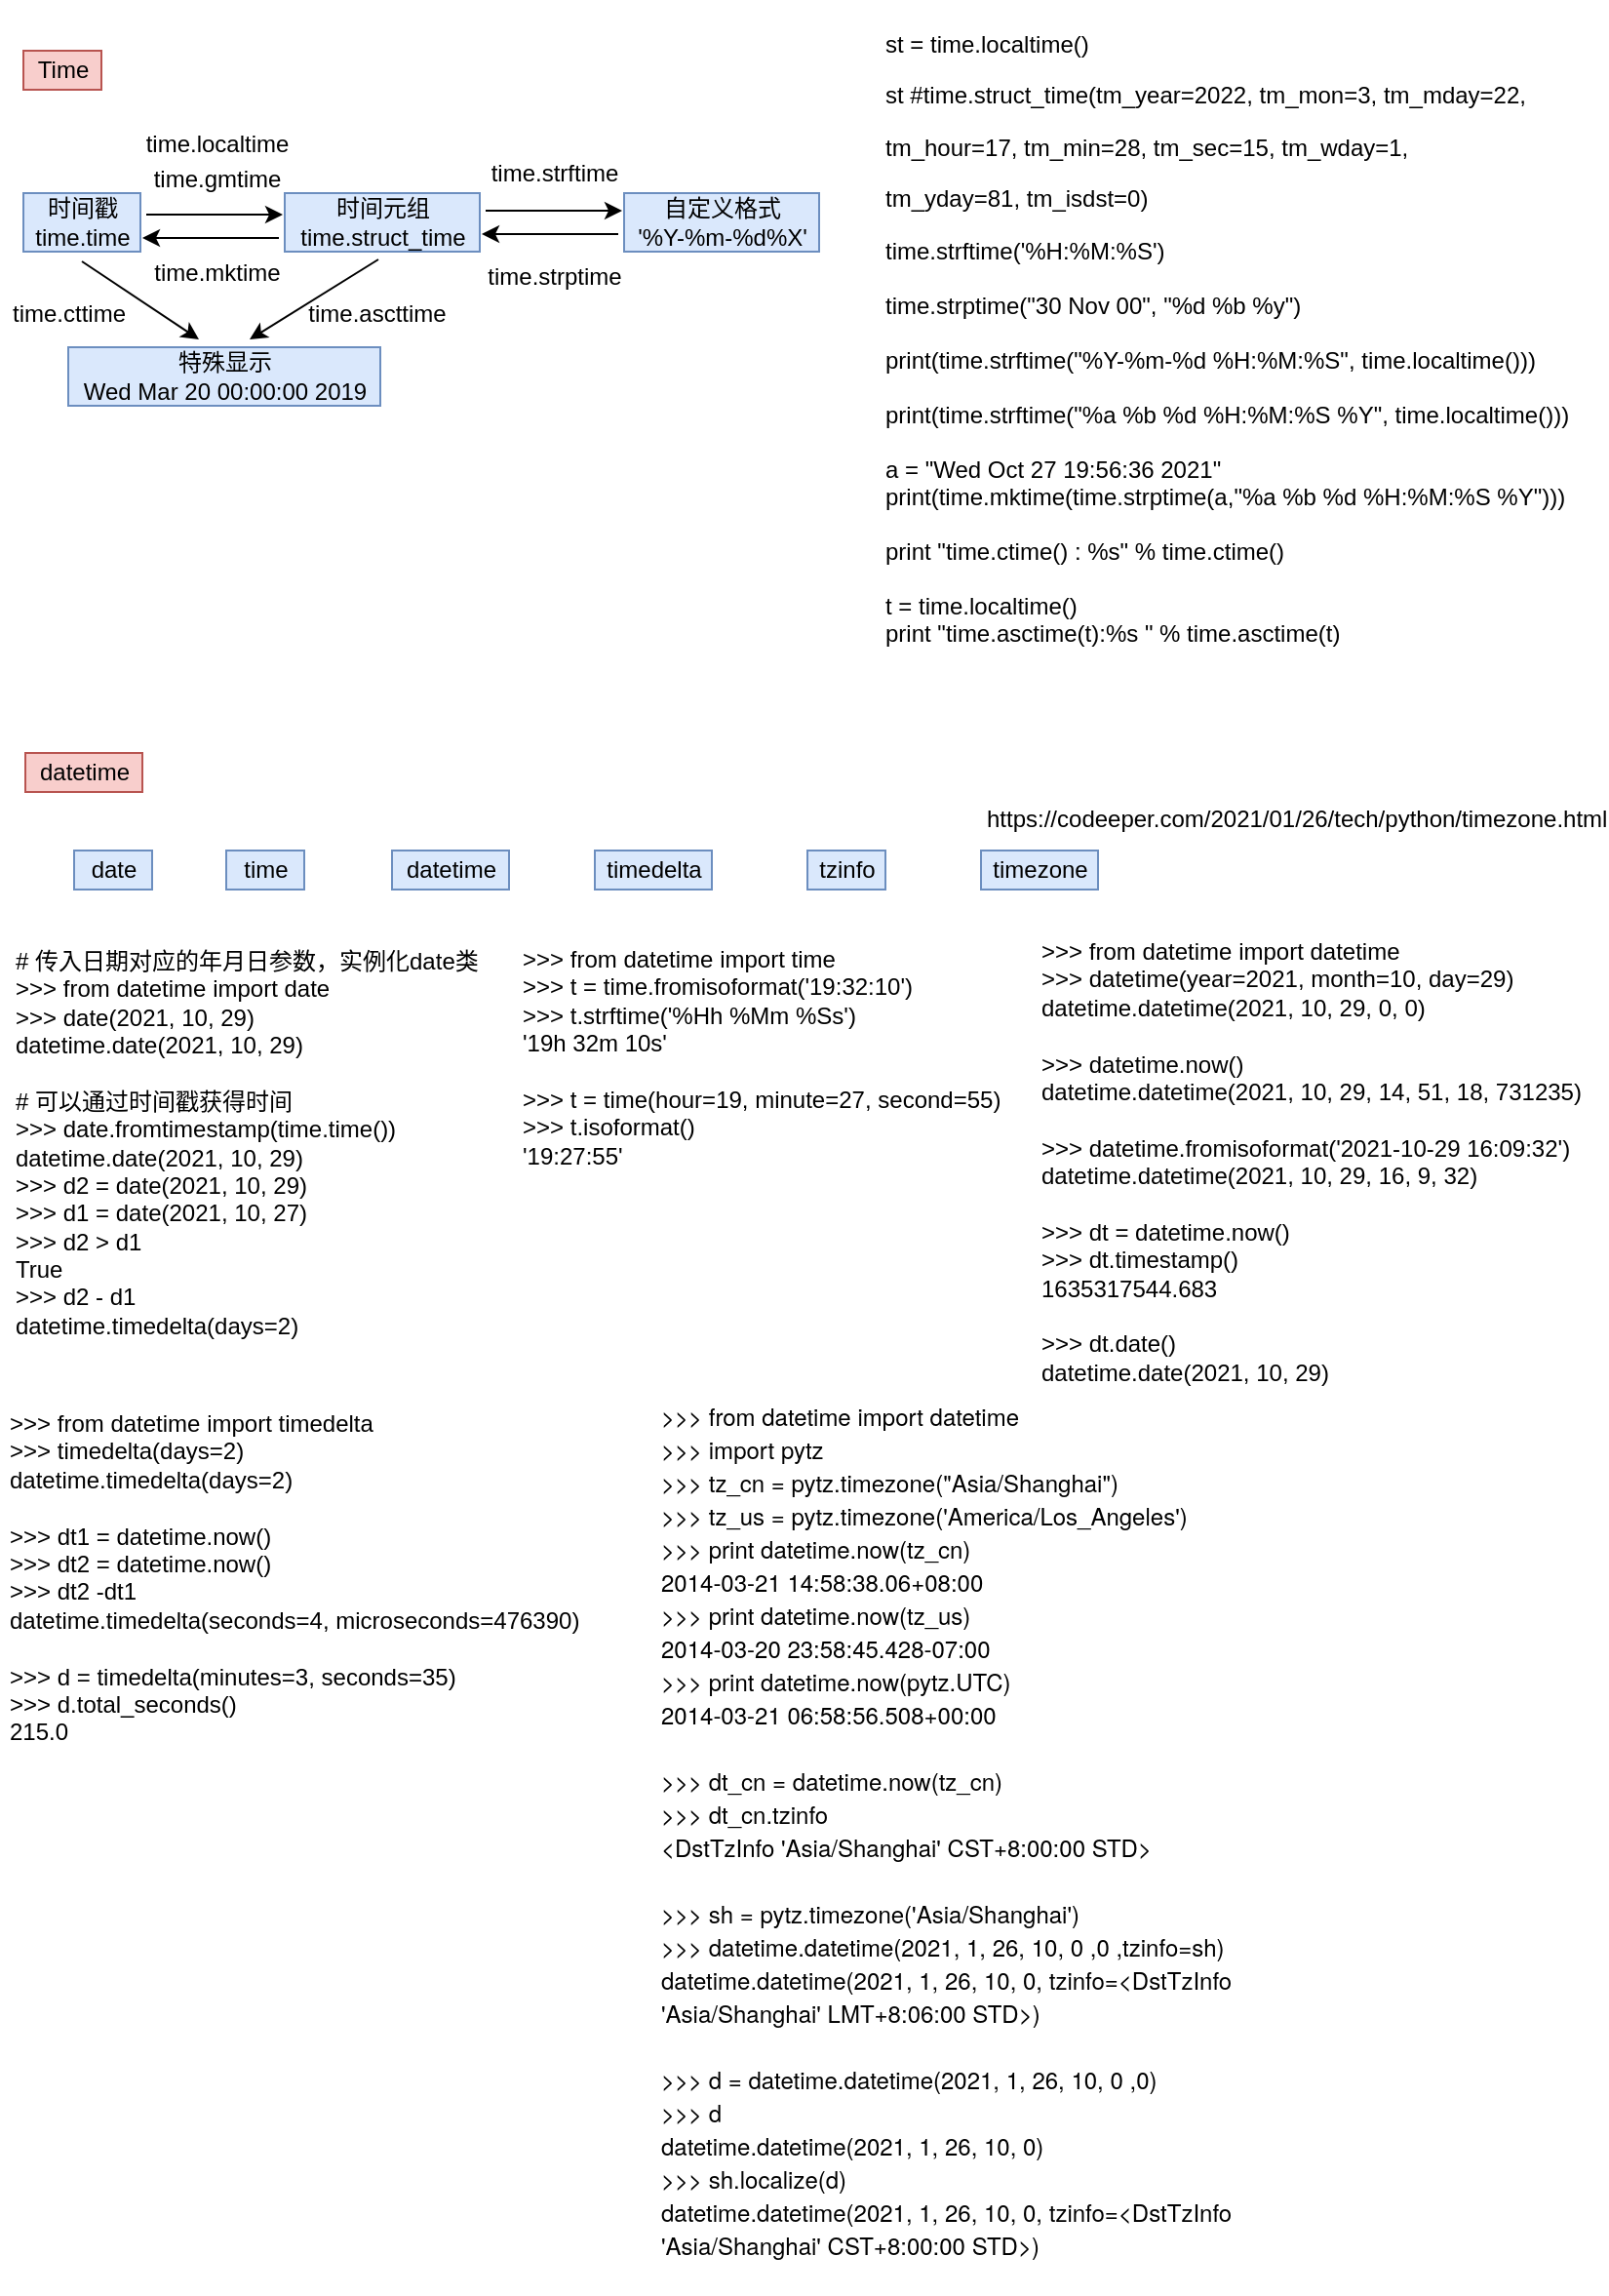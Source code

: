 <mxfile version="17.1.3" type="github"><diagram id="lEI26IEytjLJ4F6j9kuW" name="Page-1"><mxGraphModel dx="1868" dy="1136" grid="1" gridSize="10" guides="1" tooltips="1" connect="1" arrows="1" fold="1" page="1" pageScale="1" pageWidth="850" pageHeight="1100" math="0" shadow="0"><root><mxCell id="0"/><mxCell id="1" parent="0"/><mxCell id="5xShF3taH7Xvz-jtvLx9-1" value="时间戳&lt;br&gt;time.time" style="text;html=1;resizable=0;autosize=1;align=center;verticalAlign=middle;points=[];fillColor=#dae8fc;strokeColor=#6c8ebf;rounded=0;" vertex="1" parent="1"><mxGeometry x="19" y="103" width="60" height="30" as="geometry"/></mxCell><mxCell id="5xShF3taH7Xvz-jtvLx9-2" value="时间元组&lt;br&gt;time.struct_time" style="text;html=1;resizable=0;autosize=1;align=center;verticalAlign=middle;points=[];fillColor=#dae8fc;strokeColor=#6c8ebf;rounded=0;" vertex="1" parent="1"><mxGeometry x="153" y="103" width="100" height="30" as="geometry"/></mxCell><mxCell id="5xShF3taH7Xvz-jtvLx9-3" value="自定义格式&lt;br&gt;'%Y-%m-%d%X'" style="text;html=1;resizable=0;autosize=1;align=center;verticalAlign=middle;points=[];fillColor=#dae8fc;strokeColor=#6c8ebf;rounded=0;" vertex="1" parent="1"><mxGeometry x="327" y="103" width="100" height="30" as="geometry"/></mxCell><mxCell id="5xShF3taH7Xvz-jtvLx9-4" value="特殊显示&lt;br&gt;Wed Mar 20 00:00:00 2019" style="text;html=1;resizable=0;autosize=1;align=center;verticalAlign=middle;points=[];fillColor=#dae8fc;strokeColor=#6c8ebf;rounded=0;" vertex="1" parent="1"><mxGeometry x="42" y="182" width="160" height="30" as="geometry"/></mxCell><mxCell id="5xShF3taH7Xvz-jtvLx9-5" value="" style="endArrow=classic;html=1;rounded=0;" edge="1" parent="1"><mxGeometry width="50" height="50" relative="1" as="geometry"><mxPoint x="256" y="112" as="sourcePoint"/><mxPoint x="326" y="112" as="targetPoint"/></mxGeometry></mxCell><mxCell id="5xShF3taH7Xvz-jtvLx9-6" value="" style="endArrow=classic;html=1;rounded=0;" edge="1" parent="1"><mxGeometry width="50" height="50" relative="1" as="geometry"><mxPoint x="324" y="124" as="sourcePoint"/><mxPoint x="254" y="124" as="targetPoint"/></mxGeometry></mxCell><mxCell id="5xShF3taH7Xvz-jtvLx9-7" value="" style="endArrow=classic;html=1;rounded=0;" edge="1" parent="1"><mxGeometry width="50" height="50" relative="1" as="geometry"><mxPoint x="82" y="114" as="sourcePoint"/><mxPoint x="152" y="114" as="targetPoint"/></mxGeometry></mxCell><mxCell id="5xShF3taH7Xvz-jtvLx9-8" value="" style="endArrow=classic;html=1;rounded=0;" edge="1" parent="1"><mxGeometry width="50" height="50" relative="1" as="geometry"><mxPoint x="150" y="126" as="sourcePoint"/><mxPoint x="80" y="126" as="targetPoint"/></mxGeometry></mxCell><mxCell id="5xShF3taH7Xvz-jtvLx9-9" value="" style="endArrow=classic;html=1;rounded=0;" edge="1" parent="1"><mxGeometry width="50" height="50" relative="1" as="geometry"><mxPoint x="49" y="138" as="sourcePoint"/><mxPoint x="109" y="178" as="targetPoint"/></mxGeometry></mxCell><mxCell id="5xShF3taH7Xvz-jtvLx9-10" value="" style="endArrow=classic;html=1;rounded=0;" edge="1" parent="1"><mxGeometry width="50" height="50" relative="1" as="geometry"><mxPoint x="201" y="137" as="sourcePoint"/><mxPoint x="135" y="178" as="targetPoint"/></mxGeometry></mxCell><mxCell id="5xShF3taH7Xvz-jtvLx9-11" value="Time" style="text;html=1;resizable=0;autosize=1;align=center;verticalAlign=middle;points=[];fillColor=#f8cecc;strokeColor=#b85450;rounded=0;" vertex="1" parent="1"><mxGeometry x="19" y="30" width="40" height="20" as="geometry"/></mxCell><mxCell id="5xShF3taH7Xvz-jtvLx9-12" value="time.localtime" style="text;html=1;resizable=0;autosize=1;align=center;verticalAlign=middle;points=[];fillColor=none;strokeColor=none;rounded=0;" vertex="1" parent="1"><mxGeometry x="73" y="68" width="90" height="20" as="geometry"/></mxCell><mxCell id="5xShF3taH7Xvz-jtvLx9-13" value="time.gmtime" style="text;html=1;resizable=0;autosize=1;align=center;verticalAlign=middle;points=[];fillColor=none;strokeColor=none;rounded=0;" vertex="1" parent="1"><mxGeometry x="78" y="86" width="80" height="20" as="geometry"/></mxCell><mxCell id="5xShF3taH7Xvz-jtvLx9-14" value="time.mktime" style="text;html=1;resizable=0;autosize=1;align=center;verticalAlign=middle;points=[];fillColor=none;strokeColor=none;rounded=0;" vertex="1" parent="1"><mxGeometry x="78" y="134" width="80" height="20" as="geometry"/></mxCell><mxCell id="5xShF3taH7Xvz-jtvLx9-15" value="time.strftime" style="text;html=1;resizable=0;autosize=1;align=center;verticalAlign=middle;points=[];fillColor=none;strokeColor=none;rounded=0;" vertex="1" parent="1"><mxGeometry x="251" y="83" width="80" height="20" as="geometry"/></mxCell><mxCell id="5xShF3taH7Xvz-jtvLx9-16" value="time.strptime" style="text;html=1;resizable=0;autosize=1;align=center;verticalAlign=middle;points=[];fillColor=none;strokeColor=none;rounded=0;" vertex="1" parent="1"><mxGeometry x="251" y="136" width="80" height="20" as="geometry"/></mxCell><mxCell id="5xShF3taH7Xvz-jtvLx9-17" value="time.cttime" style="text;html=1;resizable=0;autosize=1;align=center;verticalAlign=middle;points=[];fillColor=none;strokeColor=none;rounded=0;" vertex="1" parent="1"><mxGeometry x="7" y="155" width="70" height="20" as="geometry"/></mxCell><mxCell id="5xShF3taH7Xvz-jtvLx9-18" value="time.ascttime" style="text;html=1;resizable=0;autosize=1;align=center;verticalAlign=middle;points=[];fillColor=none;strokeColor=none;rounded=0;" vertex="1" parent="1"><mxGeometry x="155" y="155" width="90" height="20" as="geometry"/></mxCell><mxCell id="5xShF3taH7Xvz-jtvLx9-22" value="&lt;p&gt;&lt;font style=&quot;font-size: 12px&quot;&gt;&lt;font style=&quot;font-size: 12px&quot;&gt;st = time.localtime()&lt;br&gt;&lt;/font&gt;&lt;/font&gt;&lt;p&gt;&lt;font style=&quot;font-size: 12px&quot;&gt;&lt;font style=&quot;font-size: 12px&quot;&gt;st #&lt;span&gt;time.struct_time(tm_year=2022, tm_mon=3, tm_mday=22,&amp;nbsp;&lt;/span&gt;&lt;/font&gt;&lt;/font&gt;&lt;/p&gt;&lt;p&gt;&lt;span&gt;tm_hour=17, tm_min=28, tm_sec=15, tm_wday=1,&amp;nbsp;&lt;/span&gt;&lt;/p&gt;&lt;/p&gt;&lt;p&gt;&lt;font style=&quot;font-size: 12px&quot;&gt;&lt;span&gt;tm_yday=81, tm_isdst=0)&lt;/span&gt;&lt;/font&gt;&lt;/p&gt;&lt;p class=&quot;p1&quot; style=&quot;margin: 0px ; font-stretch: normal ; line-height: normal&quot;&gt;&lt;font style=&quot;font-size: 12px&quot;&gt;time.strftime('%H:%M:%S')&lt;/font&gt;&lt;/p&gt;&lt;p class=&quot;p2&quot; style=&quot;margin: 0px ; font-stretch: normal ; line-height: normal ; min-height: 14px&quot;&gt;&lt;font style=&quot;font-size: 12px&quot;&gt;&lt;br&gt;&lt;/font&gt;&lt;/p&gt;&lt;p class=&quot;p1&quot; style=&quot;margin: 0px ; font-stretch: normal ; line-height: normal&quot;&gt;&lt;font style=&quot;font-size: 12px&quot;&gt;time.strptime(&quot;30 Nov 00&quot;, &quot;%d %b %y&quot;)&lt;span class=&quot;Apple-converted-space&quot;&gt;&amp;nbsp; &amp;nbsp;&lt;/span&gt;&lt;/font&gt;&lt;/p&gt;&lt;p class=&quot;p2&quot; style=&quot;margin: 0px ; font-stretch: normal ; line-height: normal ; min-height: 14px&quot;&gt;&lt;font style=&quot;font-size: 12px&quot;&gt;&lt;br&gt;&lt;/font&gt;&lt;/p&gt;&lt;p class=&quot;p1&quot; style=&quot;margin: 0px ; font-stretch: normal ; line-height: normal&quot;&gt;&lt;font style=&quot;font-size: 12px&quot;&gt;print(time.strftime(&quot;%Y-%m-%d %H:%M:%S&quot;, time.localtime()))&lt;/font&gt;&lt;/p&gt;&lt;p class=&quot;p2&quot; style=&quot;margin: 0px ; font-stretch: normal ; line-height: normal ; min-height: 14px&quot;&gt;&lt;font style=&quot;font-size: 12px&quot;&gt;&lt;br&gt;&lt;/font&gt;&lt;/p&gt;&lt;p class=&quot;p1&quot; style=&quot;margin: 0px ; font-stretch: normal ; line-height: normal&quot;&gt;&lt;font style=&quot;font-size: 12px&quot;&gt;print(time.strftime(&quot;%a %b %d %H:%M:%S %Y&quot;, time.localtime()))&lt;/font&gt;&lt;/p&gt;&lt;p class=&quot;p2&quot; style=&quot;margin: 0px ; font-stretch: normal ; line-height: normal ; min-height: 14px&quot;&gt;&lt;font style=&quot;font-size: 12px&quot;&gt;&lt;br&gt;&lt;/font&gt;&lt;/p&gt;&lt;p class=&quot;p1&quot; style=&quot;margin: 0px ; font-stretch: normal ; line-height: normal&quot;&gt;&lt;font style=&quot;font-size: 12px&quot;&gt;a = &quot;Wed Oct 27 19:56:36 2021&quot;&lt;/font&gt;&lt;/p&gt;&lt;p class=&quot;p1&quot; style=&quot;margin: 0px ; font-stretch: normal ; line-height: normal&quot;&gt;&lt;font style=&quot;font-size: 12px&quot;&gt;print(time.mktime(time.strptime(a,&quot;%a %b %d %H:%M:%S %Y&quot;)))&lt;/font&gt;&lt;/p&gt;&lt;p class=&quot;p2&quot; style=&quot;margin: 0px ; font-stretch: normal ; line-height: normal ; min-height: 14px&quot;&gt;&lt;font style=&quot;font-size: 12px&quot;&gt;&lt;br&gt;&lt;/font&gt;&lt;/p&gt;&lt;p class=&quot;p1&quot; style=&quot;margin: 0px ; font-stretch: normal ; line-height: normal&quot;&gt;&lt;font style=&quot;font-size: 12px&quot;&gt;print &quot;time.ctime() : %s&quot; % time.ctime()&lt;/font&gt;&lt;/p&gt;&lt;p class=&quot;p2&quot; style=&quot;margin: 0px ; font-stretch: normal ; line-height: normal ; min-height: 14px&quot;&gt;&lt;font style=&quot;font-size: 12px&quot;&gt;&lt;br&gt;&lt;/font&gt;&lt;/p&gt;&lt;p class=&quot;p1&quot; style=&quot;margin: 0px ; font-stretch: normal ; line-height: normal&quot;&gt;&lt;font style=&quot;font-size: 12px&quot;&gt;t = time.localtime()&lt;/font&gt;&lt;/p&gt;&lt;p class=&quot;p1&quot; style=&quot;margin: 0px ; font-stretch: normal ; line-height: normal&quot;&gt;&lt;font style=&quot;font-size: 12px&quot;&gt;print &quot;time.asctime(t):%s &quot; % time.asctime(t)&lt;/font&gt;&lt;/p&gt;&lt;span style=&quot;font-family: &amp;#34;helvetica neue&amp;#34;&quot;&gt;&lt;br&gt;&lt;/span&gt;" style="text;html=1;resizable=0;autosize=1;align=left;verticalAlign=middle;points=[];fillColor=none;strokeColor=none;rounded=0;" vertex="1" parent="1"><mxGeometry x="459" y="4" width="370" height="350" as="geometry"/></mxCell><mxCell id="5xShF3taH7Xvz-jtvLx9-23" value="datetime" style="text;html=1;resizable=0;autosize=1;align=center;verticalAlign=middle;points=[];fillColor=#f8cecc;strokeColor=#b85450;rounded=0;" vertex="1" parent="1"><mxGeometry x="20" y="390" width="60" height="20" as="geometry"/></mxCell><mxCell id="5xShF3taH7Xvz-jtvLx9-24" value="date" style="text;html=1;resizable=0;autosize=1;align=center;verticalAlign=middle;points=[];fillColor=#dae8fc;strokeColor=#6c8ebf;rounded=0;" vertex="1" parent="1"><mxGeometry x="45" y="440" width="40" height="20" as="geometry"/></mxCell><mxCell id="5xShF3taH7Xvz-jtvLx9-25" value="time" style="text;html=1;resizable=0;autosize=1;align=center;verticalAlign=middle;points=[];fillColor=#dae8fc;strokeColor=#6c8ebf;rounded=0;" vertex="1" parent="1"><mxGeometry x="123" y="440" width="40" height="20" as="geometry"/></mxCell><mxCell id="5xShF3taH7Xvz-jtvLx9-26" value="datetime" style="text;html=1;resizable=0;autosize=1;align=center;verticalAlign=middle;points=[];fillColor=#dae8fc;strokeColor=#6c8ebf;rounded=0;" vertex="1" parent="1"><mxGeometry x="208" y="440" width="60" height="20" as="geometry"/></mxCell><mxCell id="5xShF3taH7Xvz-jtvLx9-27" value="timedelta" style="text;html=1;resizable=0;autosize=1;align=center;verticalAlign=middle;points=[];fillColor=#dae8fc;strokeColor=#6c8ebf;rounded=0;" vertex="1" parent="1"><mxGeometry x="312" y="440" width="60" height="20" as="geometry"/></mxCell><mxCell id="5xShF3taH7Xvz-jtvLx9-28" value="tzinfo" style="text;html=1;resizable=0;autosize=1;align=center;verticalAlign=middle;points=[];fillColor=#dae8fc;strokeColor=#6c8ebf;rounded=0;" vertex="1" parent="1"><mxGeometry x="421" y="440" width="40" height="20" as="geometry"/></mxCell><mxCell id="5xShF3taH7Xvz-jtvLx9-29" value="timezone" style="text;html=1;resizable=0;autosize=1;align=center;verticalAlign=middle;points=[];fillColor=#dae8fc;strokeColor=#6c8ebf;rounded=0;" vertex="1" parent="1"><mxGeometry x="510" y="440" width="60" height="20" as="geometry"/></mxCell><mxCell id="5xShF3taH7Xvz-jtvLx9-30" value="&lt;div&gt;&lt;span class=&quot;hljs-comment&quot;&gt;# 传入日期对应的年月日参数，实例化date类&lt;/span&gt;&amp;nbsp;&lt;/div&gt;&lt;div&gt;&lt;span class=&quot;hljs-meta&quot;&gt;&amp;gt;&amp;gt;&amp;gt; &lt;/span&gt;&lt;span class=&quot;hljs-keyword&quot;&gt;from&lt;/span&gt; datetime &lt;span class=&quot;hljs-keyword&quot;&gt;import&lt;/span&gt; date&amp;nbsp;&lt;/div&gt;&lt;div&gt;&lt;span class=&quot;hljs-meta&quot;&gt;&amp;gt;&amp;gt;&amp;gt; &lt;/span&gt;date(&lt;span class=&quot;hljs-number&quot;&gt;2021&lt;/span&gt;, &lt;span class=&quot;hljs-number&quot;&gt;10&lt;/span&gt;, &lt;span class=&quot;hljs-number&quot;&gt;29&lt;/span&gt;)&amp;nbsp;&lt;/div&gt;&lt;div&gt;datetime.date(&lt;span class=&quot;hljs-number&quot;&gt;2021&lt;/span&gt;, &lt;span class=&quot;hljs-number&quot;&gt;10&lt;/span&gt;, &lt;span class=&quot;hljs-number&quot;&gt;29&lt;/span&gt;)&lt;br/&gt;&lt;br/&gt;&lt;span class=&quot;hljs-comment&quot;&gt;# 可以通过时间戳获得时间&lt;/span&gt;&amp;nbsp;&lt;/div&gt;&lt;div&gt;&lt;span class=&quot;hljs-meta&quot;&gt;&amp;gt;&amp;gt;&amp;gt; &lt;/span&gt;date.fromtimestamp(time.time())&amp;nbsp;&lt;/div&gt;&lt;div&gt;datetime.date(&lt;span class=&quot;hljs-number&quot;&gt;2021&lt;/span&gt;, &lt;span class=&quot;hljs-number&quot;&gt;10&lt;/span&gt;, &lt;span class=&quot;hljs-number&quot;&gt;29&lt;/span&gt;)&lt;/div&gt;&lt;div&gt;&lt;span class=&quot;hljs-meta&quot;&gt;&amp;gt;&amp;gt;&amp;gt; &lt;/span&gt;d2 = date(&lt;span class=&quot;hljs-number&quot;&gt;2021&lt;/span&gt;, &lt;span class=&quot;hljs-number&quot;&gt;10&lt;/span&gt;, &lt;span class=&quot;hljs-number&quot;&gt;29&lt;/span&gt;)&amp;nbsp;&lt;/div&gt;&lt;div&gt;&lt;span class=&quot;hljs-meta&quot;&gt;&amp;gt;&amp;gt;&amp;gt; &lt;/span&gt;d1 = date(&lt;span class=&quot;hljs-number&quot;&gt;2021&lt;/span&gt;, &lt;span class=&quot;hljs-number&quot;&gt;10&lt;/span&gt;, &lt;span class=&quot;hljs-number&quot;&gt;27&lt;/span&gt;)&amp;nbsp;&lt;/div&gt;&lt;div&gt;&lt;span class=&quot;hljs-meta&quot;&gt;&amp;gt;&amp;gt;&amp;gt; &lt;/span&gt;d2 &amp;gt; d1&amp;nbsp;&lt;/div&gt;&lt;div&gt;&lt;span class=&quot;hljs-literal&quot;&gt;True&lt;/span&gt;&amp;nbsp;&lt;/div&gt;&lt;div&gt;&lt;span class=&quot;hljs-meta&quot;&gt;&amp;gt;&amp;gt;&amp;gt; &lt;/span&gt;d2 - d1&amp;nbsp;&lt;/div&gt;&lt;div&gt;datetime.timedelta(days=&lt;span class=&quot;hljs-number&quot;&gt;2&lt;/span&gt;)&lt;/div&gt;" style="text;html=1;resizable=0;autosize=1;align=left;verticalAlign=middle;points=[];fillColor=none;strokeColor=none;rounded=0;fontFamily=Helvetica;fontSize=12;" vertex="1" parent="1"><mxGeometry x="13" y="490" width="260" height="200" as="geometry"/></mxCell><mxCell id="5xShF3taH7Xvz-jtvLx9-31" value="&lt;div&gt;&lt;span class=&quot;hljs-meta&quot;&gt;&amp;gt;&amp;gt;&amp;gt; &lt;/span&gt;&lt;span class=&quot;hljs-keyword&quot;&gt;from&lt;/span&gt; datetime &lt;span class=&quot;hljs-keyword&quot;&gt;import&lt;/span&gt; time&lt;br&gt;&lt;span class=&quot;hljs-meta&quot;&gt;&amp;gt;&amp;gt;&amp;gt; &lt;/span&gt;t = time.fromisoformat(&lt;span class=&quot;hljs-string&quot;&gt;'19:32:10'&lt;/span&gt;)&lt;br&gt;&lt;span class=&quot;hljs-meta&quot;&gt;&amp;gt;&amp;gt;&amp;gt; &lt;/span&gt;t.strftime(&lt;span class=&quot;hljs-string&quot;&gt;'%Hh %Mm %Ss'&lt;/span&gt;)&lt;br&gt;&lt;span class=&quot;hljs-string&quot;&gt;'19h 32m 10s'&lt;/span&gt;&lt;br&gt;&lt;br&gt;&lt;span class=&quot;hljs-meta&quot;&gt;&amp;gt;&amp;gt;&amp;gt; &lt;/span&gt;t = time(hour=&lt;span class=&quot;hljs-number&quot;&gt;19&lt;/span&gt;, minute=&lt;span class=&quot;hljs-number&quot;&gt;27&lt;/span&gt;, second=&lt;span class=&quot;hljs-number&quot;&gt;55&lt;/span&gt;)&lt;br&gt;&lt;span class=&quot;hljs-meta&quot;&gt;&amp;gt;&amp;gt;&amp;gt; &lt;/span&gt;t.isoformat()&lt;br&gt;&lt;span class=&quot;hljs-string&quot;&gt;'19:27:55'&lt;/span&gt;&lt;/div&gt;" style="text;whiteSpace=wrap;html=1;fontSize=12;fontFamily=Helvetica;" vertex="1" parent="1"><mxGeometry x="273" y="482" width="270" height="130" as="geometry"/></mxCell><mxCell id="5xShF3taH7Xvz-jtvLx9-32" value="&lt;div&gt;&lt;span class=&quot;hljs-meta&quot;&gt;&amp;gt;&amp;gt;&amp;gt; &lt;/span&gt;&lt;span class=&quot;hljs-keyword&quot;&gt;from&lt;/span&gt; datetime &lt;span class=&quot;hljs-keyword&quot;&gt;import&lt;/span&gt; datetime&lt;br&gt;&lt;span class=&quot;hljs-meta&quot;&gt;&amp;gt;&amp;gt;&amp;gt; &lt;/span&gt;datetime(year=&lt;span class=&quot;hljs-number&quot;&gt;2021&lt;/span&gt;, month=&lt;span class=&quot;hljs-number&quot;&gt;10&lt;/span&gt;, day=&lt;span class=&quot;hljs-number&quot;&gt;29&lt;/span&gt;)&lt;br&gt;datetime.datetime(&lt;span class=&quot;hljs-number&quot;&gt;2021&lt;/span&gt;, &lt;span class=&quot;hljs-number&quot;&gt;10&lt;/span&gt;, &lt;span class=&quot;hljs-number&quot;&gt;29&lt;/span&gt;, &lt;span class=&quot;hljs-number&quot;&gt;0&lt;/span&gt;, &lt;span class=&quot;hljs-number&quot;&gt;0&lt;/span&gt;)&lt;br&gt;&lt;br&gt;&lt;span class=&quot;hljs-meta&quot;&gt;&amp;gt;&amp;gt;&amp;gt; &lt;/span&gt;datetime.now()&lt;br&gt;datetime.datetime(&lt;span class=&quot;hljs-number&quot;&gt;2021&lt;/span&gt;, &lt;span class=&quot;hljs-number&quot;&gt;10&lt;/span&gt;, &lt;span class=&quot;hljs-number&quot;&gt;29&lt;/span&gt;, &lt;span class=&quot;hljs-number&quot;&gt;14&lt;/span&gt;, &lt;span class=&quot;hljs-number&quot;&gt;51&lt;/span&gt;, &lt;span class=&quot;hljs-number&quot;&gt;18&lt;/span&gt;, &lt;span class=&quot;hljs-number&quot;&gt;731235&lt;/span&gt;)&lt;br&gt;&lt;br&gt;&lt;span class=&quot;hljs-meta&quot;&gt;&amp;gt;&amp;gt;&amp;gt; &lt;/span&gt;datetime.fromisoformat(&lt;span class=&quot;hljs-string&quot;&gt;'2021-10-29 16:09:32'&lt;/span&gt;)&lt;br&gt;datetime.datetime(&lt;span class=&quot;hljs-number&quot;&gt;2021&lt;/span&gt;, &lt;span class=&quot;hljs-number&quot;&gt;10&lt;/span&gt;, &lt;span class=&quot;hljs-number&quot;&gt;29&lt;/span&gt;, &lt;span class=&quot;hljs-number&quot;&gt;16&lt;/span&gt;, &lt;span class=&quot;hljs-number&quot;&gt;9&lt;/span&gt;, &lt;span class=&quot;hljs-number&quot;&gt;32&lt;/span&gt;)&lt;br&gt;&lt;br&gt;&lt;span class=&quot;hljs-meta&quot;&gt;&amp;gt;&amp;gt;&amp;gt; &lt;/span&gt;dt = datetime.now()&lt;br&gt;&lt;span class=&quot;hljs-meta&quot;&gt;&amp;gt;&amp;gt;&amp;gt; &lt;/span&gt;dt.timestamp()&lt;br&gt;&lt;span class=&quot;hljs-number&quot;&gt;1635317544.683&lt;/span&gt;&lt;br&gt;&lt;br&gt;&lt;span class=&quot;hljs-meta&quot;&gt;&amp;gt;&amp;gt;&amp;gt; &lt;/span&gt;dt.date()&lt;br&gt;datetime.date(&lt;span class=&quot;hljs-number&quot;&gt;2021&lt;/span&gt;, &lt;span class=&quot;hljs-number&quot;&gt;10&lt;/span&gt;, &lt;span class=&quot;hljs-number&quot;&gt;29&lt;/span&gt;)&lt;/div&gt;" style="text;whiteSpace=wrap;html=1;fontSize=12;fontFamily=Helvetica;" vertex="1" parent="1"><mxGeometry x="539" y="478" width="290" height="240" as="geometry"/></mxCell><mxCell id="5xShF3taH7Xvz-jtvLx9-33" value="&lt;div&gt;&lt;span class=&quot;hljs-meta&quot;&gt;&amp;gt;&amp;gt;&amp;gt; &lt;/span&gt;&lt;span class=&quot;hljs-keyword&quot;&gt;from&lt;/span&gt; datetime &lt;span class=&quot;hljs-keyword&quot;&gt;import&lt;/span&gt; timedelta&lt;br&gt;&lt;span class=&quot;hljs-meta&quot;&gt;&amp;gt;&amp;gt;&amp;gt; &lt;/span&gt;timedelta(days=&lt;span class=&quot;hljs-number&quot;&gt;2&lt;/span&gt;)&lt;br&gt;datetime.timedelta(days=&lt;span class=&quot;hljs-number&quot;&gt;2&lt;/span&gt;)&lt;br&gt;&lt;br&gt;&lt;span class=&quot;hljs-meta&quot;&gt;&amp;gt;&amp;gt;&amp;gt; &lt;/span&gt;dt1 = datetime.now()&lt;br&gt;&lt;span class=&quot;hljs-meta&quot;&gt;&amp;gt;&amp;gt;&amp;gt; &lt;/span&gt;dt2 = datetime.now()&lt;br&gt;&lt;span class=&quot;hljs-meta&quot;&gt;&amp;gt;&amp;gt;&amp;gt; &lt;/span&gt;dt2 -dt1&lt;br&gt;datetime.timedelta(seconds=&lt;span class=&quot;hljs-number&quot;&gt;4&lt;/span&gt;, microseconds=&lt;span class=&quot;hljs-number&quot;&gt;476390&lt;/span&gt;)&lt;br&gt;&lt;br&gt;&lt;span class=&quot;hljs-meta&quot;&gt;&amp;gt;&amp;gt;&amp;gt; &lt;/span&gt;d = timedelta(minutes=&lt;span class=&quot;hljs-number&quot;&gt;3&lt;/span&gt;, seconds=&lt;span class=&quot;hljs-number&quot;&gt;35&lt;/span&gt;)&lt;br&gt;&lt;span class=&quot;hljs-meta&quot;&gt;&amp;gt;&amp;gt;&amp;gt; &lt;/span&gt;d.total_seconds()&lt;br&gt;&lt;span class=&quot;hljs-number&quot;&gt;215.0&lt;/span&gt;&lt;/div&gt;" style="text;whiteSpace=wrap;html=1;fontSize=12;fontFamily=Helvetica;" vertex="1" parent="1"><mxGeometry x="10" y="720" width="330" height="180" as="geometry"/></mxCell><mxCell id="5xShF3taH7Xvz-jtvLx9-35" value="&lt;p class=&quot;p1&quot; style=&quot;margin: 0px ; font-stretch: normal ; line-height: normal ; font-family: &amp;#34;helvetica neue&amp;#34;&quot;&gt;&amp;gt;&amp;gt;&amp;gt; from datetime import datetime&lt;/p&gt;&lt;p class=&quot;p1&quot; style=&quot;margin: 0px ; font-stretch: normal ; line-height: normal ; font-family: &amp;#34;helvetica neue&amp;#34;&quot;&gt;&amp;gt;&amp;gt;&amp;gt; import pytz&lt;/p&gt;&lt;p class=&quot;p1&quot; style=&quot;margin: 0px ; font-stretch: normal ; line-height: normal ; font-family: &amp;#34;helvetica neue&amp;#34;&quot;&gt;&amp;gt;&amp;gt;&amp;gt; tz_cn = pytz.timezone(&quot;Asia/Shanghai&quot;)&lt;/p&gt;&lt;p class=&quot;p1&quot; style=&quot;margin: 0px ; font-stretch: normal ; line-height: normal ; font-family: &amp;#34;helvetica neue&amp;#34;&quot;&gt;&amp;gt;&amp;gt;&amp;gt; tz_us = pytz.timezone('America/Los_Angeles')&lt;/p&gt;&lt;p class=&quot;p1&quot; style=&quot;margin: 0px ; font-stretch: normal ; line-height: normal ; font-family: &amp;#34;helvetica neue&amp;#34;&quot;&gt;&amp;gt;&amp;gt;&amp;gt; print datetime.now(tz_cn)&lt;/p&gt;&lt;p class=&quot;p1&quot; style=&quot;margin: 0px ; font-stretch: normal ; line-height: normal ; font-family: &amp;#34;helvetica neue&amp;#34;&quot;&gt;2014-03-21 14:58:38.06+08:00&lt;/p&gt;&lt;p class=&quot;p1&quot; style=&quot;margin: 0px ; font-stretch: normal ; line-height: normal ; font-family: &amp;#34;helvetica neue&amp;#34;&quot;&gt;&amp;gt;&amp;gt;&amp;gt; print datetime.now(tz_us)&lt;/p&gt;&lt;p class=&quot;p1&quot; style=&quot;margin: 0px ; font-stretch: normal ; line-height: normal ; font-family: &amp;#34;helvetica neue&amp;#34;&quot;&gt;2014-03-20 23:58:45.428-07:00&lt;/p&gt;&lt;p class=&quot;p1&quot; style=&quot;margin: 0px ; font-stretch: normal ; line-height: normal ; font-family: &amp;#34;helvetica neue&amp;#34;&quot;&gt;&amp;gt;&amp;gt;&amp;gt; print datetime.now(pytz.UTC)&lt;/p&gt;&lt;p class=&quot;p1&quot; style=&quot;margin: 0px ; font-stretch: normal ; line-height: normal ; font-family: &amp;#34;helvetica neue&amp;#34;&quot;&gt;2014-03-21 06:58:56.508+00:00&lt;/p&gt;&lt;p class=&quot;p1&quot; style=&quot;margin: 0px ; font-stretch: normal ; line-height: normal ; font-family: &amp;#34;helvetica neue&amp;#34;&quot;&gt;&lt;br&gt;&lt;/p&gt;&lt;p class=&quot;p1&quot; style=&quot;margin: 0px ; font-stretch: normal ; line-height: normal ; font-family: &amp;#34;helvetica neue&amp;#34;&quot;&gt;&amp;gt;&amp;gt;&amp;gt; dt_cn = datetime.now(tz_cn)&lt;/p&gt;&lt;p class=&quot;p1&quot; style=&quot;margin: 0px ; font-stretch: normal ; line-height: normal ; font-family: &amp;#34;helvetica neue&amp;#34;&quot;&gt;&amp;gt;&amp;gt;&amp;gt; dt_cn.tzinfo&lt;/p&gt;&lt;p class=&quot;p1&quot; style=&quot;margin: 0px ; font-stretch: normal ; line-height: normal ; font-family: &amp;#34;helvetica neue&amp;#34;&quot;&gt;&amp;lt;DstTzInfo 'Asia/Shanghai' CST+8:00:00 STD&amp;gt;&lt;/p&gt;&lt;p class=&quot;p1&quot; style=&quot;margin: 0px ; font-stretch: normal ; line-height: normal ; font-family: &amp;#34;helvetica neue&amp;#34;&quot;&gt;&lt;br&gt;&lt;/p&gt;&lt;p class=&quot;p1&quot; style=&quot;margin: 0px ; font-stretch: normal ; line-height: normal ; font-family: &amp;#34;helvetica neue&amp;#34;&quot;&gt;&amp;gt;&amp;gt;&amp;gt; sh = pytz.timezone('Asia/Shanghai')&lt;/p&gt;&lt;p class=&quot;p1&quot; style=&quot;margin: 0px ; font-stretch: normal ; line-height: normal ; font-family: &amp;#34;helvetica neue&amp;#34;&quot;&gt;&amp;gt;&amp;gt;&amp;gt; datetime.datetime(2021, 1, 26, 10, 0 ,0 ,tzinfo=sh)&lt;/p&gt;&lt;p class=&quot;p1&quot; style=&quot;margin: 0px ; font-stretch: normal ; line-height: normal ; font-family: &amp;#34;helvetica neue&amp;#34;&quot;&gt;datetime.datetime(2021, 1, 26, 10, 0, tzinfo=&amp;lt;DstTzInfo 'Asia/Shanghai' LMT+8:06:00 STD&amp;gt;)&lt;/p&gt;&lt;p class=&quot;p1&quot; style=&quot;margin: 0px ; font-stretch: normal ; line-height: normal ; font-family: &amp;#34;helvetica neue&amp;#34;&quot;&gt;&lt;br&gt;&lt;/p&gt;&lt;p class=&quot;p1&quot; style=&quot;margin: 0px ; font-stretch: normal ; line-height: normal ; font-family: &amp;#34;helvetica neue&amp;#34;&quot;&gt;&amp;gt;&amp;gt;&amp;gt; d = datetime.datetime(2021, 1, 26, 10, 0 ,0)&lt;/p&gt;&lt;p class=&quot;p1&quot; style=&quot;margin: 0px ; font-stretch: normal ; line-height: normal ; font-family: &amp;#34;helvetica neue&amp;#34;&quot;&gt;&amp;gt;&amp;gt;&amp;gt; d&lt;/p&gt;&lt;p class=&quot;p1&quot; style=&quot;margin: 0px ; font-stretch: normal ; line-height: normal ; font-family: &amp;#34;helvetica neue&amp;#34;&quot;&gt;datetime.datetime(2021, 1, 26, 10, 0)&lt;/p&gt;&lt;p class=&quot;p1&quot; style=&quot;margin: 0px ; font-stretch: normal ; line-height: normal ; font-family: &amp;#34;helvetica neue&amp;#34;&quot;&gt;&amp;gt;&amp;gt;&amp;gt; sh.localize(d)&lt;/p&gt;&lt;p class=&quot;p1&quot; style=&quot;margin: 0px ; font-stretch: normal ; line-height: normal ; font-family: &amp;#34;helvetica neue&amp;#34;&quot;&gt;datetime.datetime(2021, 1, 26, 10, 0, tzinfo=&amp;lt;DstTzInfo 'Asia/Shanghai' CST+8:00:00 STD&amp;gt;)&lt;/p&gt;&lt;p class=&quot;p2&quot; style=&quot;margin: 0px ; font-stretch: normal ; line-height: normal ; font-family: &amp;#34;helvetica neue&amp;#34; ; min-height: 14px&quot;&gt;&lt;br&gt;&lt;/p&gt;" style="text;whiteSpace=wrap;html=1;fontSize=12;fontFamily=Helvetica;" vertex="1" parent="1"><mxGeometry x="344" y="714" width="317" height="371" as="geometry"/></mxCell><UserObject label="https://codeeper.com/2021/01/26/tech/python/timezone.html" link="https://codeeper.com/2021/01/26/tech/python/timezone.html" id="5xShF3taH7Xvz-jtvLx9-36"><mxCell style="text;whiteSpace=wrap;html=1;fontSize=12;fontFamily=Helvetica;" vertex="1" parent="1"><mxGeometry x="511" y="410" width="200" height="30" as="geometry"/></mxCell></UserObject></root></mxGraphModel></diagram></mxfile>
